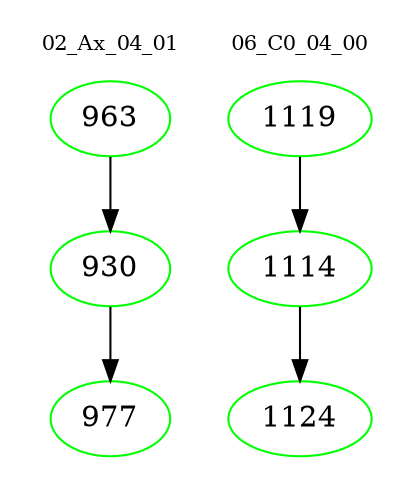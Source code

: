 digraph{
subgraph cluster_0 {
color = white
label = "02_Ax_04_01";
fontsize=10;
T0_963 [label="963", color="green"]
T0_963 -> T0_930 [color="black"]
T0_930 [label="930", color="green"]
T0_930 -> T0_977 [color="black"]
T0_977 [label="977", color="green"]
}
subgraph cluster_1 {
color = white
label = "06_C0_04_00";
fontsize=10;
T1_1119 [label="1119", color="green"]
T1_1119 -> T1_1114 [color="black"]
T1_1114 [label="1114", color="green"]
T1_1114 -> T1_1124 [color="black"]
T1_1124 [label="1124", color="green"]
}
}
